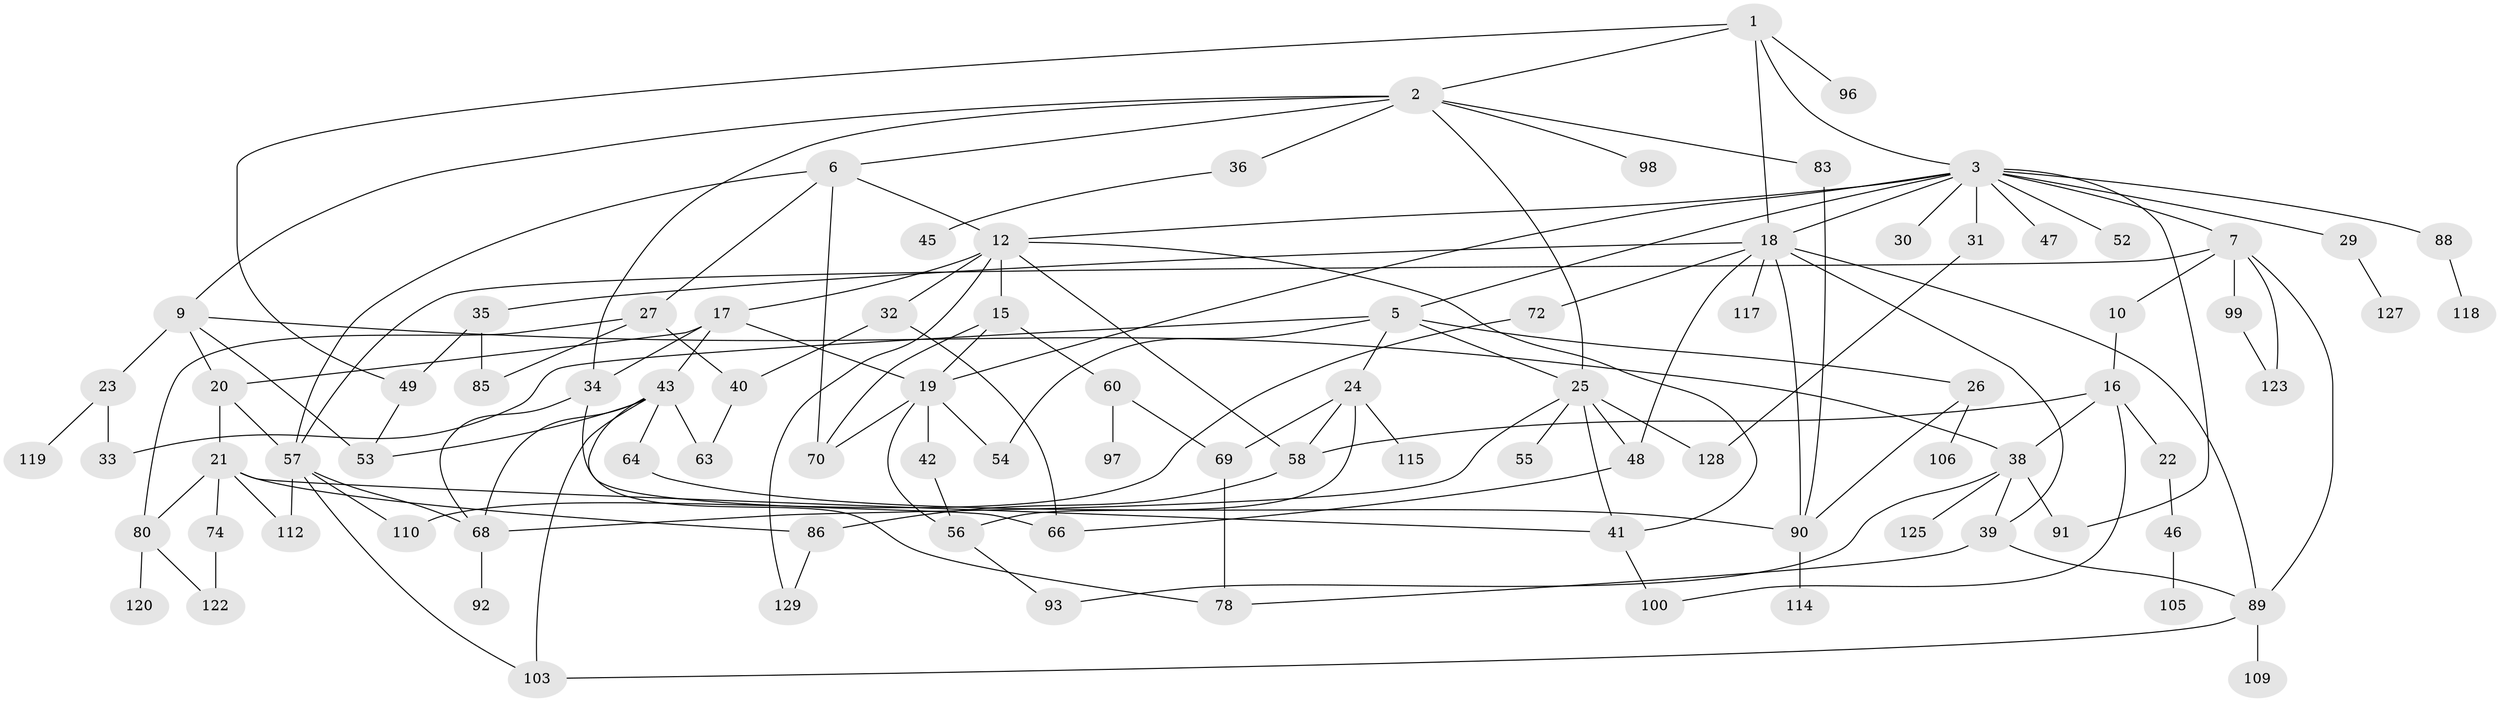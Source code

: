// Generated by graph-tools (version 1.1) at 2025/51/02/27/25 19:51:39]
// undirected, 91 vertices, 144 edges
graph export_dot {
graph [start="1"]
  node [color=gray90,style=filled];
  1 [super="+11"];
  2 [super="+4"];
  3 [super="+8"];
  5 [super="+13"];
  6;
  7 [super="+61"];
  9 [super="+124"];
  10;
  12 [super="+14"];
  15 [super="+81"];
  16 [super="+77"];
  17 [super="+62"];
  18 [super="+116"];
  19 [super="+82"];
  20 [super="+84"];
  21;
  22 [super="+59"];
  23;
  24 [super="+67"];
  25 [super="+28"];
  26 [super="+44"];
  27 [super="+50"];
  29;
  30;
  31;
  32 [super="+101"];
  33 [super="+75"];
  34 [super="+37"];
  35;
  36;
  38 [super="+87"];
  39 [super="+76"];
  40;
  41 [super="+71"];
  42;
  43 [super="+51"];
  45;
  46;
  47;
  48;
  49 [super="+102"];
  52 [super="+95"];
  53 [super="+111"];
  54;
  55;
  56;
  57 [super="+73"];
  58 [super="+107"];
  60 [super="+65"];
  63;
  64;
  66 [super="+79"];
  68 [super="+104"];
  69 [super="+94"];
  70 [super="+130"];
  72;
  74;
  78 [super="+121"];
  80 [super="+113"];
  83;
  85;
  86;
  88;
  89 [super="+126"];
  90 [super="+108"];
  91;
  92;
  93;
  96;
  97;
  98;
  99;
  100;
  103;
  105;
  106;
  109;
  110;
  112;
  114;
  115;
  117;
  118;
  119;
  120;
  122;
  123;
  125;
  127;
  128;
  129;
  1 -- 2;
  1 -- 3;
  1 -- 18;
  1 -- 96;
  1 -- 49;
  2 -- 6;
  2 -- 9;
  2 -- 34;
  2 -- 36;
  2 -- 25;
  2 -- 83;
  2 -- 98;
  3 -- 5;
  3 -- 7;
  3 -- 19;
  3 -- 29;
  3 -- 31;
  3 -- 47;
  3 -- 18;
  3 -- 52;
  3 -- 30;
  3 -- 88;
  3 -- 91;
  3 -- 12;
  5 -- 24;
  5 -- 26;
  5 -- 25;
  5 -- 54;
  5 -- 33;
  6 -- 12;
  6 -- 27;
  6 -- 70;
  6 -- 57;
  7 -- 10;
  7 -- 57;
  7 -- 99;
  7 -- 89;
  7 -- 123;
  9 -- 20;
  9 -- 23;
  9 -- 53;
  9 -- 38;
  10 -- 16;
  12 -- 15;
  12 -- 17;
  12 -- 32;
  12 -- 58;
  12 -- 129;
  12 -- 41;
  15 -- 60;
  15 -- 19;
  15 -- 70;
  16 -- 22;
  16 -- 38;
  16 -- 58;
  16 -- 100;
  17 -- 43;
  17 -- 34;
  17 -- 19;
  17 -- 20;
  18 -- 35;
  18 -- 39;
  18 -- 72;
  18 -- 117;
  18 -- 89;
  18 -- 48;
  18 -- 90 [weight=2];
  19 -- 42;
  19 -- 56;
  19 -- 70;
  19 -- 54;
  20 -- 21;
  20 -- 57;
  21 -- 41;
  21 -- 74;
  21 -- 80;
  21 -- 86;
  21 -- 112;
  22 -- 46;
  23 -- 33;
  23 -- 119;
  24 -- 115;
  24 -- 56;
  24 -- 58;
  24 -- 69;
  25 -- 55;
  25 -- 128;
  25 -- 48;
  25 -- 68;
  25 -- 41;
  26 -- 90;
  26 -- 106;
  27 -- 40;
  27 -- 85;
  27 -- 80;
  29 -- 127;
  31 -- 128;
  32 -- 40;
  32 -- 66;
  34 -- 68;
  34 -- 66;
  35 -- 49;
  35 -- 85;
  36 -- 45;
  38 -- 93;
  38 -- 39;
  38 -- 91;
  38 -- 125;
  39 -- 89;
  39 -- 78;
  40 -- 63;
  41 -- 100;
  42 -- 56;
  43 -- 64;
  43 -- 53;
  43 -- 68;
  43 -- 63;
  43 -- 103;
  43 -- 78;
  46 -- 105;
  48 -- 66;
  49 -- 53;
  56 -- 93;
  57 -- 103;
  57 -- 112;
  57 -- 68;
  57 -- 110;
  58 -- 86;
  60 -- 69;
  60 -- 97;
  64 -- 90;
  68 -- 92;
  69 -- 78;
  72 -- 110;
  74 -- 122;
  80 -- 122;
  80 -- 120;
  83 -- 90;
  86 -- 129;
  88 -- 118;
  89 -- 109;
  89 -- 103;
  90 -- 114;
  99 -- 123;
}
